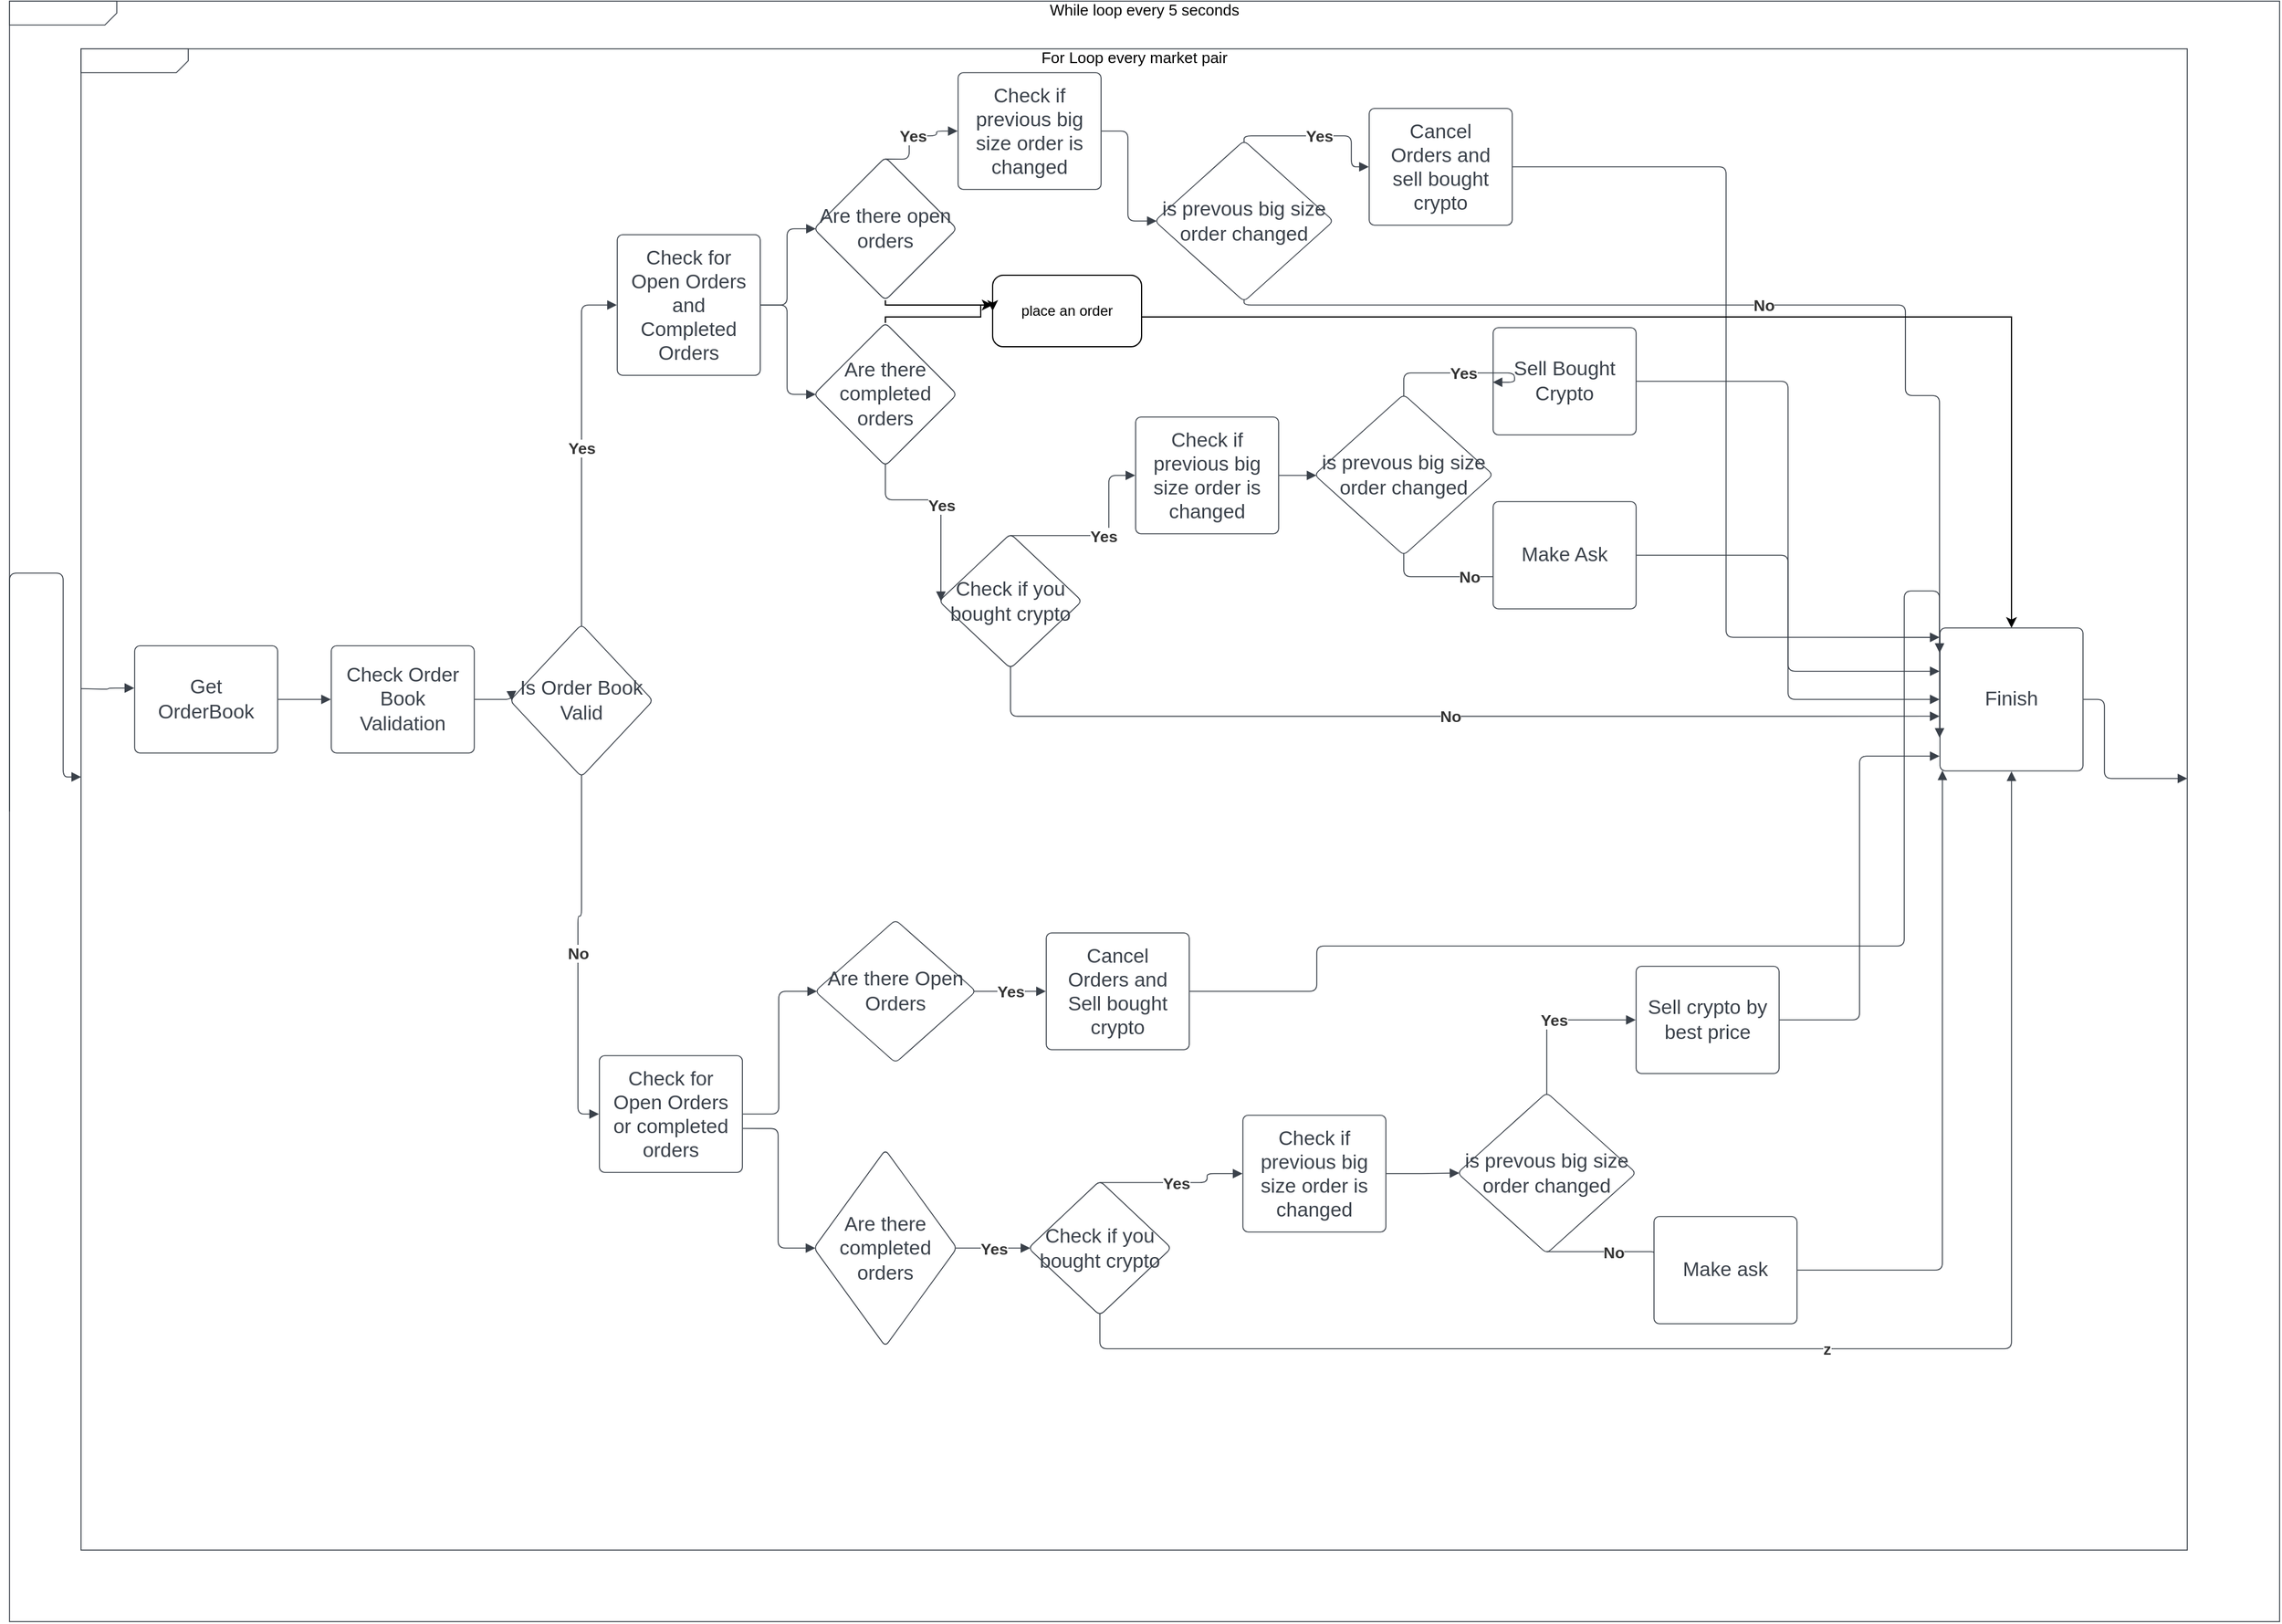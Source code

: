 <mxfile version="17.2.2" type="github"><diagram id="LG4-UD7Ah3d9FT7F0fNC" name="Page-1"><mxGraphModel dx="1625" dy="2035" grid="1" gridSize="10" guides="1" tooltips="1" connect="1" arrows="1" fold="1" page="1" pageScale="1" pageWidth="850" pageHeight="1100" math="0" shadow="0"><root><mxCell id="0"/><mxCell id="1" parent="0"/><UserObject label="While loop every 5 seconds" lucidchartObjectId="epq4xnZJrEvb" id="MT9flp-LSRsr5Rtt4PnA-1"><mxCell style="html=1;blockSpacing=1;whiteSpace=wrap;shape=mxgraph.sysml.package2;xSize=90;overflow=fill;fontSize=13;spacing=0;strokeColor=#3a414a;strokeOpacity=100;rounded=1;absoluteArcSize=1;arcSize=9;strokeWidth=0.8;container=1;pointerEvents=0;collapsible=0;recursiveResize=0;" vertex="1" parent="1"><mxGeometry x="75" y="-525" width="1905" height="1360" as="geometry"/></mxCell></UserObject><UserObject label="" lucidchartObjectId="Psq4nOOIBRkb" id="MT9flp-LSRsr5Rtt4PnA-3"><mxCell style="html=1;jettySize=18;whiteSpace=wrap;fontSize=13;strokeColor=#3a414a;strokeOpacity=100;strokeWidth=0.8;rounded=1;arcSize=12;edgeStyle=orthogonalEdgeStyle;startArrow=none;endArrow=block;endFill=1;exitX=0;exitY=0.5;exitPerimeter=0;entryX=0;entryY=0.485;entryPerimeter=0;" edge="1" parent="MT9flp-LSRsr5Rtt4PnA-1" source="MT9flp-LSRsr5Rtt4PnA-1" target="MT9flp-LSRsr5Rtt4PnA-2"><mxGeometry width="100" height="100" relative="1" as="geometry"><Array as="points"><mxPoint x="45" y="480"/></Array></mxGeometry></mxCell></UserObject><UserObject label="For Loop every market pair" lucidchartObjectId="Grq4Tya0nksU" id="MT9flp-LSRsr5Rtt4PnA-2"><mxCell style="html=1;blockSpacing=1;whiteSpace=wrap;shape=mxgraph.sysml.package2;xSize=90;overflow=fill;fontSize=13;spacing=0;strokeColor=#3a414a;strokeOpacity=100;rounded=1;absoluteArcSize=1;arcSize=9;strokeWidth=0.8;container=1;pointerEvents=0;collapsible=0;recursiveResize=0;" vertex="1" parent="MT9flp-LSRsr5Rtt4PnA-1"><mxGeometry x="60" y="40" width="1767.5" height="1260" as="geometry"/></mxCell></UserObject><mxCell id="MT9flp-LSRsr5Rtt4PnA-82" value="place an order" style="rounded=1;whiteSpace=wrap;html=1;" vertex="1" parent="MT9flp-LSRsr5Rtt4PnA-2"><mxGeometry x="765" y="190" width="125" height="60" as="geometry"/></mxCell><UserObject label="Get OrderBook" lucidchartObjectId="Wtq4y_pJDnSn" id="MT9flp-LSRsr5Rtt4PnA-4"><mxCell style="html=1;overflow=block;blockSpacing=1;whiteSpace=wrap;fontSize=16.7;fontColor=#3a414a;spacing=9;strokeColor=#3a414a;strokeOpacity=100;rounded=1;absoluteArcSize=1;arcSize=9;strokeWidth=0.8;" vertex="1" parent="1"><mxGeometry x="180" y="16" width="120" height="90" as="geometry"/></mxCell></UserObject><UserObject label="" lucidchartObjectId="zuq4M9q~Rdq7" id="MT9flp-LSRsr5Rtt4PnA-5"><mxCell style="html=1;jettySize=18;whiteSpace=wrap;fontSize=13;strokeColor=#3a414a;strokeOpacity=100;strokeWidth=0.8;rounded=1;arcSize=12;edgeStyle=orthogonalEdgeStyle;startArrow=none;endArrow=block;endFill=1;entryX=-0.003;entryY=0.394;entryPerimeter=0;" edge="1" parent="1" target="MT9flp-LSRsr5Rtt4PnA-4"><mxGeometry width="100" height="100" relative="1" as="geometry"><Array as="points"/><mxPoint x="135" y="52" as="sourcePoint"/></mxGeometry></mxCell></UserObject><UserObject label="Check Order Book Validation" lucidchartObjectId="2vq4QoURUJO7" id="MT9flp-LSRsr5Rtt4PnA-6"><mxCell style="html=1;overflow=block;blockSpacing=1;whiteSpace=wrap;fontSize=16.7;fontColor=#3a414a;spacing=9;strokeColor=#3a414a;strokeOpacity=100;rounded=1;absoluteArcSize=1;arcSize=9;strokeWidth=0.8;" vertex="1" parent="1"><mxGeometry x="345" y="16" width="120" height="90" as="geometry"/></mxCell></UserObject><UserObject label="" lucidchartObjectId="kwq4qarheaKl" id="MT9flp-LSRsr5Rtt4PnA-7"><mxCell style="html=1;jettySize=18;whiteSpace=wrap;fontSize=13;strokeColor=#3a414a;strokeOpacity=100;strokeWidth=0.8;rounded=1;arcSize=12;edgeStyle=orthogonalEdgeStyle;startArrow=none;endArrow=block;endFill=1;exitX=1.003;exitY=0.5;exitPerimeter=0;entryX=-0.003;entryY=0.5;entryPerimeter=0;" edge="1" parent="1" source="MT9flp-LSRsr5Rtt4PnA-4" target="MT9flp-LSRsr5Rtt4PnA-6"><mxGeometry width="100" height="100" relative="1" as="geometry"><Array as="points"/></mxGeometry></mxCell></UserObject><UserObject label="Is Order Book Valid" lucidchartObjectId="swq4~~1N9MXA" id="MT9flp-LSRsr5Rtt4PnA-8"><mxCell style="html=1;overflow=block;blockSpacing=1;whiteSpace=wrap;rhombus;fontSize=16.7;fontColor=#3a414a;spacing=3.8;strokeColor=#3a414a;strokeOpacity=100;rounded=1;absoluteArcSize=1;arcSize=9;strokeWidth=0.8;" vertex="1" parent="1"><mxGeometry x="495" y="-2" width="120" height="128" as="geometry"/></mxCell></UserObject><UserObject label="" lucidchartObjectId="0wq419MQ-FPe" id="MT9flp-LSRsr5Rtt4PnA-9"><mxCell style="html=1;jettySize=18;whiteSpace=wrap;fontSize=13;strokeColor=#3a414a;strokeOpacity=100;strokeWidth=0.8;rounded=1;arcSize=12;edgeStyle=orthogonalEdgeStyle;startArrow=none;endArrow=block;endFill=1;exitX=1.003;exitY=0.5;exitPerimeter=0;entryX=0.012;entryY=0.5;entryPerimeter=0;" edge="1" parent="1" source="MT9flp-LSRsr5Rtt4PnA-6" target="MT9flp-LSRsr5Rtt4PnA-8"><mxGeometry width="100" height="100" relative="1" as="geometry"><Array as="points"/></mxGeometry></mxCell></UserObject><UserObject label="Check for Open Orders or completed orders" lucidchartObjectId="exq491U2DZOy" id="MT9flp-LSRsr5Rtt4PnA-10"><mxCell style="html=1;overflow=block;blockSpacing=1;whiteSpace=wrap;fontSize=16.7;fontColor=#3a414a;spacing=9;strokeColor=#3a414a;strokeOpacity=100;rounded=1;absoluteArcSize=1;arcSize=9;strokeWidth=0.8;" vertex="1" parent="1"><mxGeometry x="570" y="360" width="120" height="98" as="geometry"/></mxCell></UserObject><UserObject label="" lucidchartObjectId="Mxq47qsQZCgP" id="MT9flp-LSRsr5Rtt4PnA-11"><mxCell style="html=1;jettySize=18;whiteSpace=wrap;fontSize=13.3;fontColor=#333333;fontStyle=1;strokeColor=#3a414a;strokeOpacity=100;strokeWidth=0.8;rounded=1;arcSize=12;edgeStyle=orthogonalEdgeStyle;startArrow=none;endArrow=block;endFill=1;exitX=0.5;exitY=0.988;exitPerimeter=0;entryX=-0.003;entryY=0.5;entryPerimeter=0;" edge="1" parent="1" source="MT9flp-LSRsr5Rtt4PnA-8" target="MT9flp-LSRsr5Rtt4PnA-10"><mxGeometry width="100" height="100" relative="1" as="geometry"><Array as="points"/></mxGeometry></mxCell></UserObject><mxCell id="MT9flp-LSRsr5Rtt4PnA-12" value="No" style="text;html=1;resizable=0;labelBackgroundColor=default;align=center;verticalAlign=middle;fontStyle=1;fontColor=#333333;fontSize=13.3;" vertex="1" parent="MT9flp-LSRsr5Rtt4PnA-11"><mxGeometry relative="1" as="geometry"/></mxCell><UserObject label="Are there Open Orders" lucidchartObjectId="5xq4ewmtzorw" id="MT9flp-LSRsr5Rtt4PnA-13"><mxCell style="html=1;overflow=block;blockSpacing=1;whiteSpace=wrap;rhombus;fontSize=16.7;fontColor=#3a414a;spacing=3.8;strokeColor=#3a414a;strokeOpacity=100;rounded=1;absoluteArcSize=1;arcSize=9;strokeWidth=0.8;" vertex="1" parent="1"><mxGeometry x="751" y="246" width="135" height="120" as="geometry"/></mxCell></UserObject><UserObject label="" lucidchartObjectId="6yq4aMO~Nbg3" id="MT9flp-LSRsr5Rtt4PnA-14"><mxCell style="html=1;jettySize=18;whiteSpace=wrap;fontSize=13;strokeColor=#3a414a;strokeOpacity=100;strokeWidth=0.8;rounded=1;arcSize=12;edgeStyle=orthogonalEdgeStyle;startArrow=none;endArrow=block;endFill=1;exitX=1.003;exitY=0.5;exitPerimeter=0;entryX=0.012;entryY=0.5;entryPerimeter=0;" edge="1" parent="1" source="MT9flp-LSRsr5Rtt4PnA-10" target="MT9flp-LSRsr5Rtt4PnA-13"><mxGeometry width="100" height="100" relative="1" as="geometry"><Array as="points"/></mxGeometry></mxCell></UserObject><UserObject label="" lucidchartObjectId="mzq4Kz8ZlANt" id="MT9flp-LSRsr5Rtt4PnA-15"><mxCell style="html=1;jettySize=18;whiteSpace=wrap;fontSize=13.3;fontColor=#333333;fontStyle=1;strokeColor=#3a414a;strokeOpacity=100;strokeWidth=0.8;rounded=1;arcSize=12;edgeStyle=orthogonalEdgeStyle;startArrow=none;endArrow=block;endFill=1;exitX=0.988;exitY=0.5;exitPerimeter=0;entryX=-0.003;entryY=0.5;entryPerimeter=0;" edge="1" parent="1" source="MT9flp-LSRsr5Rtt4PnA-13" target="MT9flp-LSRsr5Rtt4PnA-17"><mxGeometry width="100" height="100" relative="1" as="geometry"><Array as="points"/></mxGeometry></mxCell></UserObject><mxCell id="MT9flp-LSRsr5Rtt4PnA-16" value="Yes" style="text;html=1;resizable=0;labelBackgroundColor=default;align=center;verticalAlign=middle;fontStyle=1;fontColor=#333333;fontSize=13.3;" vertex="1" parent="MT9flp-LSRsr5Rtt4PnA-15"><mxGeometry relative="1" as="geometry"/></mxCell><UserObject label="Cancel Orders and Sell bought crypto" lucidchartObjectId="szq4au41XrPX" id="MT9flp-LSRsr5Rtt4PnA-17"><mxCell style="html=1;overflow=block;blockSpacing=1;whiteSpace=wrap;fontSize=16.7;fontColor=#3a414a;spacing=9;strokeColor=#3a414a;strokeOpacity=100;rounded=1;absoluteArcSize=1;arcSize=9;strokeWidth=0.8;" vertex="1" parent="1"><mxGeometry x="945" y="257" width="120" height="98" as="geometry"/></mxCell></UserObject><UserObject label="" lucidchartObjectId="bDq43p4GHWjk" id="MT9flp-LSRsr5Rtt4PnA-18"><mxCell style="html=1;jettySize=18;whiteSpace=wrap;fontSize=13.3;fontColor=#333333;fontStyle=1;strokeColor=#3a414a;strokeOpacity=100;strokeWidth=0.8;rounded=1;arcSize=12;edgeStyle=orthogonalEdgeStyle;startArrow=none;endArrow=block;endFill=1;exitX=0.5;exitY=0.012;exitPerimeter=0;entryX=-0.003;entryY=0.5;entryPerimeter=0;" edge="1" parent="1" source="MT9flp-LSRsr5Rtt4PnA-8" target="MT9flp-LSRsr5Rtt4PnA-20"><mxGeometry width="100" height="100" relative="1" as="geometry"><Array as="points"/></mxGeometry></mxCell></UserObject><mxCell id="MT9flp-LSRsr5Rtt4PnA-19" value="Yes" style="text;html=1;resizable=0;labelBackgroundColor=default;align=center;verticalAlign=middle;fontStyle=1;fontColor=#333333;fontSize=13.3;" vertex="1" parent="MT9flp-LSRsr5Rtt4PnA-18"><mxGeometry relative="1" as="geometry"/></mxCell><UserObject label="Check for Open Orders and Completed Orders" lucidchartObjectId="fDq4DmnHuw4T" id="MT9flp-LSRsr5Rtt4PnA-20"><mxCell style="html=1;overflow=block;blockSpacing=1;whiteSpace=wrap;fontSize=16.7;fontColor=#3a414a;spacing=9;strokeColor=#3a414a;strokeOpacity=100;rounded=1;absoluteArcSize=1;arcSize=9;strokeWidth=0.8;" vertex="1" parent="1"><mxGeometry x="585" y="-329" width="120" height="118" as="geometry"/></mxCell></UserObject><UserObject label="" lucidchartObjectId="zFq4n8JFe.WT" id="MT9flp-LSRsr5Rtt4PnA-21"><mxCell style="html=1;jettySize=18;whiteSpace=wrap;fontSize=13;strokeColor=#3a414a;strokeOpacity=100;strokeWidth=0.8;rounded=1;arcSize=12;edgeStyle=orthogonalEdgeStyle;startArrow=none;endArrow=block;endFill=1;exitX=1.003;exitY=0.5;exitPerimeter=0;entryX=0.013;entryY=0.5;entryPerimeter=0;" edge="1" parent="1" source="MT9flp-LSRsr5Rtt4PnA-20" target="MT9flp-LSRsr5Rtt4PnA-22"><mxGeometry width="100" height="100" relative="1" as="geometry"><Array as="points"/></mxGeometry></mxCell></UserObject><mxCell id="MT9flp-LSRsr5Rtt4PnA-83" style="edgeStyle=orthogonalEdgeStyle;rounded=0;orthogonalLoop=1;jettySize=auto;html=1;exitX=0.5;exitY=1;exitDx=0;exitDy=0;" edge="1" parent="1" source="MT9flp-LSRsr5Rtt4PnA-22" target="MT9flp-LSRsr5Rtt4PnA-82"><mxGeometry relative="1" as="geometry"><Array as="points"><mxPoint x="810" y="-270"/></Array></mxGeometry></mxCell><UserObject label="Are there open orders" lucidchartObjectId="AFq4e~J_ypwZ" id="MT9flp-LSRsr5Rtt4PnA-22"><mxCell style="html=1;overflow=block;blockSpacing=1;whiteSpace=wrap;rhombus;fontSize=16.7;fontColor=#3a414a;spacing=3.8;strokeColor=#3a414a;strokeOpacity=100;rounded=1;absoluteArcSize=1;arcSize=9;strokeWidth=0.8;" vertex="1" parent="1"><mxGeometry x="750" y="-394" width="120" height="120" as="geometry"/></mxCell></UserObject><UserObject label="" lucidchartObjectId="KIq4RItHErHM" id="MT9flp-LSRsr5Rtt4PnA-23"><mxCell style="html=1;jettySize=18;whiteSpace=wrap;fontSize=13.3;fontColor=#333333;fontStyle=1;strokeColor=#3a414a;strokeOpacity=100;strokeWidth=0.8;rounded=1;arcSize=12;edgeStyle=orthogonalEdgeStyle;startArrow=none;endArrow=block;endFill=1;exitX=0.5;exitY=0.013;exitPerimeter=0;entryX=-0.003;entryY=0.5;entryPerimeter=0;" edge="1" parent="1" source="MT9flp-LSRsr5Rtt4PnA-22" target="MT9flp-LSRsr5Rtt4PnA-25"><mxGeometry width="100" height="100" relative="1" as="geometry"><Array as="points"><mxPoint x="830" y="-392"/><mxPoint x="830" y="-412"/><mxPoint x="853" y="-412"/><mxPoint x="853" y="-416"/></Array></mxGeometry></mxCell></UserObject><mxCell id="MT9flp-LSRsr5Rtt4PnA-24" value="Yes" style="text;html=1;resizable=0;labelBackgroundColor=default;align=center;verticalAlign=middle;fontStyle=1;fontColor=#333333;fontSize=13.3;" vertex="1" parent="MT9flp-LSRsr5Rtt4PnA-23"><mxGeometry relative="1" as="geometry"/></mxCell><UserObject label="Check if previous big size order is changed" lucidchartObjectId="NIq4_fLgPhtL" id="MT9flp-LSRsr5Rtt4PnA-25"><mxCell style="html=1;overflow=block;blockSpacing=1;whiteSpace=wrap;fontSize=16.7;fontColor=#3a414a;spacing=9;strokeColor=#3a414a;strokeOpacity=100;rounded=1;absoluteArcSize=1;arcSize=9;strokeWidth=0.8;" vertex="1" parent="1"><mxGeometry x="871" y="-465" width="120" height="98" as="geometry"/></mxCell></UserObject><UserObject label="" lucidchartObjectId="RLq4uLzL8A7F" id="MT9flp-LSRsr5Rtt4PnA-26"><mxCell style="html=1;jettySize=18;whiteSpace=wrap;fontSize=13;strokeColor=#3a414a;strokeOpacity=100;strokeWidth=0.8;rounded=1;arcSize=12;edgeStyle=orthogonalEdgeStyle;startArrow=none;endArrow=block;endFill=1;exitX=1.003;exitY=0.5;exitPerimeter=0;entryX=0.011;entryY=0.5;entryPerimeter=0;" edge="1" parent="1" source="MT9flp-LSRsr5Rtt4PnA-25" target="MT9flp-LSRsr5Rtt4PnA-27"><mxGeometry width="100" height="100" relative="1" as="geometry"><Array as="points"/></mxGeometry></mxCell></UserObject><UserObject label="is prevous big size order changed" lucidchartObjectId="SLq44N_voFm1" id="MT9flp-LSRsr5Rtt4PnA-27"><mxCell style="html=1;overflow=block;blockSpacing=1;whiteSpace=wrap;rhombus;fontSize=16.7;fontColor=#3a414a;spacing=3.8;strokeColor=#3a414a;strokeOpacity=100;rounded=1;absoluteArcSize=1;arcSize=9;strokeWidth=0.8;" vertex="1" parent="1"><mxGeometry x="1036" y="-408" width="150" height="135" as="geometry"/></mxCell></UserObject><UserObject label="Sell crypto by best price" lucidchartObjectId="YTq4G5aPiP9o" id="MT9flp-LSRsr5Rtt4PnA-28"><mxCell style="html=1;overflow=block;blockSpacing=1;whiteSpace=wrap;fontSize=16.7;fontColor=#3a414a;spacing=9;strokeColor=#3a414a;strokeOpacity=100;rounded=1;absoluteArcSize=1;arcSize=9;strokeWidth=0.8;" vertex="1" parent="1"><mxGeometry x="1440" y="285" width="120" height="90" as="geometry"/></mxCell></UserObject><UserObject label="" lucidchartObjectId="JUq4H.IQTdZk" id="MT9flp-LSRsr5Rtt4PnA-29"><mxCell style="html=1;jettySize=18;whiteSpace=wrap;fontSize=13;strokeColor=#3a414a;strokeOpacity=100;strokeWidth=0.8;rounded=1;arcSize=12;edgeStyle=orthogonalEdgeStyle;startArrow=none;endArrow=block;endFill=1;exitX=1.003;exitY=0.5;exitPerimeter=0;entryX=-0.003;entryY=0.897;entryPerimeter=0;" edge="1" parent="1" source="MT9flp-LSRsr5Rtt4PnA-28" target="MT9flp-LSRsr5Rtt4PnA-34"><mxGeometry width="100" height="100" relative="1" as="geometry"><Array as="points"/></mxGeometry></mxCell></UserObject><UserObject label="" lucidchartObjectId="5Yq4g3dIjOQ-" id="MT9flp-LSRsr5Rtt4PnA-30"><mxCell style="html=1;jettySize=18;whiteSpace=wrap;fontSize=13.3;fontColor=#333333;fontStyle=1;strokeColor=#3a414a;strokeOpacity=100;strokeWidth=0.8;rounded=1;arcSize=12;edgeStyle=orthogonalEdgeStyle;startArrow=none;endArrow=block;endFill=1;exitX=0.5;exitY=0.011;exitPerimeter=0;entryX=-0.003;entryY=0.5;entryPerimeter=0;" edge="1" parent="1" source="MT9flp-LSRsr5Rtt4PnA-27" target="MT9flp-LSRsr5Rtt4PnA-32"><mxGeometry width="100" height="100" relative="1" as="geometry"><Array as="points"><mxPoint x="1111" y="-412"/><mxPoint x="1201" y="-412"/><mxPoint x="1201" y="-386"/></Array></mxGeometry></mxCell></UserObject><mxCell id="MT9flp-LSRsr5Rtt4PnA-31" value="Yes" style="text;html=1;resizable=0;labelBackgroundColor=default;align=center;verticalAlign=middle;fontStyle=1;fontColor=#333333;fontSize=13.3;" vertex="1" parent="MT9flp-LSRsr5Rtt4PnA-30"><mxGeometry relative="1" as="geometry"/></mxCell><UserObject label="Cancel Orders and sell bought crypto" lucidchartObjectId="7Yq4gRDt~Px." id="MT9flp-LSRsr5Rtt4PnA-32"><mxCell style="html=1;overflow=block;blockSpacing=1;whiteSpace=wrap;fontSize=16.7;fontColor=#3a414a;spacing=9;strokeColor=#3a414a;strokeOpacity=100;rounded=1;absoluteArcSize=1;arcSize=9;strokeWidth=0.8;" vertex="1" parent="1"><mxGeometry x="1216" y="-435" width="120" height="98" as="geometry"/></mxCell></UserObject><UserObject label="" lucidchartObjectId="2Zq4QCOwizL9" id="MT9flp-LSRsr5Rtt4PnA-33"><mxCell style="html=1;jettySize=18;whiteSpace=wrap;fontSize=13;strokeColor=#3a414a;strokeOpacity=100;strokeWidth=0.8;rounded=1;arcSize=12;edgeStyle=orthogonalEdgeStyle;startArrow=none;endArrow=block;endFill=1;exitX=1.003;exitY=0.5;exitPerimeter=0;entryX=-0.003;entryY=0.066;entryPerimeter=0;" edge="1" parent="1" source="MT9flp-LSRsr5Rtt4PnA-32" target="MT9flp-LSRsr5Rtt4PnA-34"><mxGeometry width="100" height="100" relative="1" as="geometry"><Array as="points"/></mxGeometry></mxCell></UserObject><UserObject label="Finish" lucidchartObjectId="20q4Oe6I4jow" id="MT9flp-LSRsr5Rtt4PnA-34"><mxCell style="html=1;overflow=block;blockSpacing=1;whiteSpace=wrap;fontSize=16.7;fontColor=#3a414a;spacing=9;strokeColor=#3a414a;strokeOpacity=100;rounded=1;absoluteArcSize=1;arcSize=9;strokeWidth=0.8;" vertex="1" parent="1"><mxGeometry x="1695" y="1" width="120" height="120" as="geometry"/></mxCell></UserObject><UserObject label="" lucidchartObjectId="71q4cMad~~AW" id="MT9flp-LSRsr5Rtt4PnA-35"><mxCell style="html=1;jettySize=18;whiteSpace=wrap;fontSize=13;strokeColor=#3a414a;strokeOpacity=100;strokeWidth=0.8;rounded=1;arcSize=12;edgeStyle=orthogonalEdgeStyle;startArrow=none;endArrow=block;endFill=1;exitX=1.003;exitY=0.5;exitPerimeter=0;entryX=1;entryY=0.486;entryPerimeter=0;" edge="1" parent="1" source="MT9flp-LSRsr5Rtt4PnA-34" target="MT9flp-LSRsr5Rtt4PnA-2"><mxGeometry width="100" height="100" relative="1" as="geometry"><Array as="points"><mxPoint x="1833" y="61"/><mxPoint x="1833" y="127"/></Array></mxGeometry></mxCell></UserObject><UserObject label="" lucidchartObjectId="q2q4ElJdk2nz" id="MT9flp-LSRsr5Rtt4PnA-36"><mxCell style="html=1;jettySize=18;whiteSpace=wrap;fontSize=13.3;fontColor=#333333;fontStyle=1;strokeColor=#3a414a;strokeOpacity=100;strokeWidth=0.8;rounded=1;arcSize=12;edgeStyle=orthogonalEdgeStyle;startArrow=none;endArrow=block;endFill=1;exitX=0.5;exitY=0.989;exitPerimeter=0;entryX=-0.003;entryY=0.175;entryPerimeter=0;" edge="1" parent="1" source="MT9flp-LSRsr5Rtt4PnA-27" target="MT9flp-LSRsr5Rtt4PnA-34"><mxGeometry width="100" height="100" relative="1" as="geometry"><Array as="points"><mxPoint x="1111" y="-270"/><mxPoint x="1666" y="-270"/><mxPoint x="1666" y="-194"/></Array></mxGeometry></mxCell></UserObject><mxCell id="MT9flp-LSRsr5Rtt4PnA-37" value="No" style="text;html=1;resizable=0;labelBackgroundColor=default;align=center;verticalAlign=middle;fontStyle=1;fontColor=#333333;fontSize=13.3;" vertex="1" parent="MT9flp-LSRsr5Rtt4PnA-36"><mxGeometry relative="1" as="geometry"/></mxCell><UserObject label="Check if previous big size order is changed" lucidchartObjectId="A5q41sWWlJ~o" id="MT9flp-LSRsr5Rtt4PnA-38"><mxCell style="html=1;overflow=block;blockSpacing=1;whiteSpace=wrap;fontSize=16.7;fontColor=#3a414a;spacing=9;strokeColor=#3a414a;strokeOpacity=100;rounded=1;absoluteArcSize=1;arcSize=9;strokeWidth=0.8;" vertex="1" parent="1"><mxGeometry x="1020" y="-176" width="120" height="98" as="geometry"/></mxCell></UserObject><UserObject label="is prevous big size order changed" lucidchartObjectId="a9q4WbbzisTM" id="MT9flp-LSRsr5Rtt4PnA-39"><mxCell style="html=1;overflow=block;blockSpacing=1;whiteSpace=wrap;rhombus;fontSize=16.7;fontColor=#3a414a;spacing=3.8;strokeColor=#3a414a;strokeOpacity=100;rounded=1;absoluteArcSize=1;arcSize=9;strokeWidth=0.8;" vertex="1" parent="1"><mxGeometry x="1170" y="-195" width="150" height="135" as="geometry"/></mxCell></UserObject><UserObject label="" lucidchartObjectId="c9q4Wcf.5mh0" id="MT9flp-LSRsr5Rtt4PnA-40"><mxCell style="html=1;jettySize=18;whiteSpace=wrap;fontSize=13;strokeColor=#3a414a;strokeOpacity=100;strokeWidth=0.8;rounded=1;arcSize=12;edgeStyle=orthogonalEdgeStyle;startArrow=none;endArrow=block;endFill=1;exitX=1.003;exitY=0.5;exitPerimeter=0;entryX=0.011;entryY=0.5;entryPerimeter=0;" edge="1" parent="1" source="MT9flp-LSRsr5Rtt4PnA-38" target="MT9flp-LSRsr5Rtt4PnA-39"><mxGeometry width="100" height="100" relative="1" as="geometry"><Array as="points"/></mxGeometry></mxCell></UserObject><UserObject label="Check if you bought crypto" lucidchartObjectId="1-q4zC6BTl~d" id="MT9flp-LSRsr5Rtt4PnA-41"><mxCell style="html=1;overflow=block;blockSpacing=1;whiteSpace=wrap;rhombus;fontSize=16.7;fontColor=#3a414a;spacing=3.8;strokeColor=#3a414a;strokeOpacity=100;rounded=1;absoluteArcSize=1;arcSize=9;strokeWidth=0.8;" vertex="1" parent="1"><mxGeometry x="855" y="-78" width="120" height="113" as="geometry"/></mxCell></UserObject><UserObject label="" lucidchartObjectId="A~q4jAZu0ld2" id="MT9flp-LSRsr5Rtt4PnA-42"><mxCell style="html=1;jettySize=18;whiteSpace=wrap;fontSize=13.3;fontColor=#333333;fontStyle=1;strokeColor=#3a414a;strokeOpacity=100;strokeWidth=0.8;rounded=1;arcSize=12;edgeStyle=orthogonalEdgeStyle;startArrow=none;endArrow=block;endFill=1;exitX=0.5;exitY=0.013;exitPerimeter=0;entryX=-0.003;entryY=0.5;entryPerimeter=0;" edge="1" parent="1" source="MT9flp-LSRsr5Rtt4PnA-41" target="MT9flp-LSRsr5Rtt4PnA-38"><mxGeometry width="100" height="100" relative="1" as="geometry"><Array as="points"/></mxGeometry></mxCell></UserObject><mxCell id="MT9flp-LSRsr5Rtt4PnA-43" value="Yes" style="text;html=1;resizable=0;labelBackgroundColor=default;align=center;verticalAlign=middle;fontStyle=1;fontColor=#333333;fontSize=13.3;" vertex="1" parent="MT9flp-LSRsr5Rtt4PnA-42"><mxGeometry relative="1" as="geometry"/></mxCell><UserObject label="Sell Bought Crypto" lucidchartObjectId="Sar4DoR6j1w~" id="MT9flp-LSRsr5Rtt4PnA-44"><mxCell style="html=1;overflow=block;blockSpacing=1;whiteSpace=wrap;fontSize=16.7;fontColor=#3a414a;spacing=9;strokeColor=#3a414a;strokeOpacity=100;rounded=1;absoluteArcSize=1;arcSize=9;strokeWidth=0.8;" vertex="1" parent="1"><mxGeometry x="1320" y="-251" width="120" height="90" as="geometry"/></mxCell></UserObject><UserObject label="" lucidchartObjectId="Uar4FEiawpOj" id="MT9flp-LSRsr5Rtt4PnA-45"><mxCell style="html=1;jettySize=18;whiteSpace=wrap;fontSize=13.3;fontColor=#333333;fontStyle=1;strokeColor=#3a414a;strokeOpacity=100;strokeWidth=0.8;rounded=1;arcSize=12;edgeStyle=orthogonalEdgeStyle;startArrow=none;endArrow=block;endFill=1;exitX=0.5;exitY=0.011;exitPerimeter=0;entryX=-0.003;entryY=0.509;entryPerimeter=0;" edge="1" parent="1" source="MT9flp-LSRsr5Rtt4PnA-39" target="MT9flp-LSRsr5Rtt4PnA-44"><mxGeometry width="100" height="100" relative="1" as="geometry"><Array as="points"/></mxGeometry></mxCell></UserObject><mxCell id="MT9flp-LSRsr5Rtt4PnA-46" value="Yes" style="text;html=1;resizable=0;labelBackgroundColor=default;align=center;verticalAlign=middle;fontStyle=1;fontColor=#333333;fontSize=13.3;" vertex="1" parent="MT9flp-LSRsr5Rtt4PnA-45"><mxGeometry relative="1" as="geometry"/></mxCell><UserObject label="" lucidchartObjectId="5ar49bLizeBA" id="MT9flp-LSRsr5Rtt4PnA-47"><mxCell style="html=1;jettySize=18;whiteSpace=wrap;fontSize=13;strokeColor=#3a414a;strokeOpacity=100;strokeWidth=0.8;rounded=1;arcSize=12;edgeStyle=orthogonalEdgeStyle;startArrow=none;endArrow=block;endFill=1;exitX=1.003;exitY=0.5;exitPerimeter=0;entryX=-0.003;entryY=0.303;entryPerimeter=0;" edge="1" parent="1" source="MT9flp-LSRsr5Rtt4PnA-44" target="MT9flp-LSRsr5Rtt4PnA-34"><mxGeometry width="100" height="100" relative="1" as="geometry"><Array as="points"/></mxGeometry></mxCell></UserObject><UserObject label="Check if previous big size order is changed" lucidchartObjectId="3dr4Gqk8KJVP" id="MT9flp-LSRsr5Rtt4PnA-48"><mxCell style="html=1;overflow=block;blockSpacing=1;whiteSpace=wrap;fontSize=16.7;fontColor=#3a414a;spacing=9;strokeColor=#3a414a;strokeOpacity=100;rounded=1;absoluteArcSize=1;arcSize=9;strokeWidth=0.8;" vertex="1" parent="1"><mxGeometry x="1110" y="410" width="120" height="98" as="geometry"/></mxCell></UserObject><UserObject label="is prevous big size order changed" lucidchartObjectId="uer4P6C_-RWF" id="MT9flp-LSRsr5Rtt4PnA-49"><mxCell style="html=1;overflow=block;blockSpacing=1;whiteSpace=wrap;rhombus;fontSize=16.7;fontColor=#3a414a;spacing=3.8;strokeColor=#3a414a;strokeOpacity=100;rounded=1;absoluteArcSize=1;arcSize=9;strokeWidth=0.8;" vertex="1" parent="1"><mxGeometry x="1290" y="391" width="150" height="135" as="geometry"/></mxCell></UserObject><UserObject label="" lucidchartObjectId="yer4xlSRbmt4" id="MT9flp-LSRsr5Rtt4PnA-50"><mxCell style="html=1;jettySize=18;whiteSpace=wrap;fontSize=13;strokeColor=#3a414a;strokeOpacity=100;strokeWidth=0.8;rounded=1;arcSize=12;edgeStyle=orthogonalEdgeStyle;startArrow=none;endArrow=block;endFill=1;exitX=1.003;exitY=0.5;exitPerimeter=0;entryX=0.011;entryY=0.5;entryPerimeter=0;" edge="1" parent="1" source="MT9flp-LSRsr5Rtt4PnA-48" target="MT9flp-LSRsr5Rtt4PnA-49"><mxGeometry width="100" height="100" relative="1" as="geometry"><Array as="points"/></mxGeometry></mxCell></UserObject><UserObject label="" lucidchartObjectId="Eer47PSxWZUQ" id="MT9flp-LSRsr5Rtt4PnA-51"><mxCell style="html=1;jettySize=18;whiteSpace=wrap;fontSize=13.3;fontColor=#333333;fontStyle=1;strokeColor=#3a414a;strokeOpacity=100;strokeWidth=0.8;rounded=1;arcSize=12;edgeStyle=orthogonalEdgeStyle;startArrow=none;endArrow=block;endFill=1;exitX=0.5;exitY=0.011;exitPerimeter=0;entryX=-0.003;entryY=0.5;entryPerimeter=0;" edge="1" parent="1" source="MT9flp-LSRsr5Rtt4PnA-49" target="MT9flp-LSRsr5Rtt4PnA-28"><mxGeometry width="100" height="100" relative="1" as="geometry"><Array as="points"/></mxGeometry></mxCell></UserObject><mxCell id="MT9flp-LSRsr5Rtt4PnA-52" value="Yes" style="text;html=1;resizable=0;labelBackgroundColor=default;align=center;verticalAlign=middle;fontStyle=1;fontColor=#333333;fontSize=13.3;" vertex="1" parent="MT9flp-LSRsr5Rtt4PnA-51"><mxGeometry relative="1" as="geometry"/></mxCell><UserObject label="Check if you bought crypto" lucidchartObjectId="Tfr4_FJGc5~y" id="MT9flp-LSRsr5Rtt4PnA-53"><mxCell style="html=1;overflow=block;blockSpacing=1;whiteSpace=wrap;rhombus;fontSize=16.7;fontColor=#3a414a;spacing=3.8;strokeColor=#3a414a;strokeOpacity=100;rounded=1;absoluteArcSize=1;arcSize=9;strokeWidth=0.8;" vertex="1" parent="1"><mxGeometry x="930" y="465" width="120" height="113" as="geometry"/></mxCell></UserObject><UserObject label="" lucidchartObjectId="igr4BMlLdpeT" id="MT9flp-LSRsr5Rtt4PnA-54"><mxCell style="html=1;jettySize=18;whiteSpace=wrap;fontSize=13.3;fontColor=#333333;fontStyle=1;strokeColor=#3a414a;strokeOpacity=100;strokeWidth=0.8;rounded=1;arcSize=12;edgeStyle=orthogonalEdgeStyle;startArrow=none;endArrow=block;endFill=1;exitX=0.5;exitY=0.013;exitPerimeter=0;entryX=-0.003;entryY=0.5;entryPerimeter=0;" edge="1" parent="1" source="MT9flp-LSRsr5Rtt4PnA-53" target="MT9flp-LSRsr5Rtt4PnA-48"><mxGeometry width="100" height="100" relative="1" as="geometry"><Array as="points"/></mxGeometry></mxCell></UserObject><mxCell id="MT9flp-LSRsr5Rtt4PnA-55" value="Yes" style="text;html=1;resizable=0;labelBackgroundColor=default;align=center;verticalAlign=middle;fontStyle=1;fontColor=#333333;fontSize=13.3;" vertex="1" parent="MT9flp-LSRsr5Rtt4PnA-54"><mxGeometry relative="1" as="geometry"/></mxCell><UserObject label="" lucidchartObjectId="8gr4~.ngmq_n" id="MT9flp-LSRsr5Rtt4PnA-56"><mxCell style="html=1;jettySize=18;whiteSpace=wrap;fontSize=13.3;fontColor=#333333;fontStyle=1;strokeColor=#3a414a;strokeOpacity=100;strokeWidth=0.8;rounded=1;arcSize=12;edgeStyle=orthogonalEdgeStyle;startArrow=none;endArrow=block;endFill=1;exitX=0.5;exitY=0.989;exitPerimeter=0;entryX=-0.003;entryY=0.5;entryPerimeter=0;" edge="1" parent="1" source="MT9flp-LSRsr5Rtt4PnA-49" target="MT9flp-LSRsr5Rtt4PnA-58"><mxGeometry width="100" height="100" relative="1" as="geometry"><Array as="points"/></mxGeometry></mxCell></UserObject><mxCell id="MT9flp-LSRsr5Rtt4PnA-57" value="No" style="text;html=1;resizable=0;labelBackgroundColor=default;align=center;verticalAlign=middle;fontStyle=1;fontColor=#333333;fontSize=13.3;" vertex="1" parent="MT9flp-LSRsr5Rtt4PnA-56"><mxGeometry relative="1" as="geometry"/></mxCell><UserObject label="Make ask " lucidchartObjectId="-gr4Gx1R2b45" id="MT9flp-LSRsr5Rtt4PnA-58"><mxCell style="html=1;overflow=block;blockSpacing=1;whiteSpace=wrap;fontSize=16.7;fontColor=#3a414a;spacing=9;strokeColor=#3a414a;strokeOpacity=100;rounded=1;absoluteArcSize=1;arcSize=9;strokeWidth=0.8;" vertex="1" parent="1"><mxGeometry x="1455" y="495" width="120" height="90" as="geometry"/></mxCell></UserObject><UserObject label="" lucidchartObjectId="5or4k20zoXJ7" id="MT9flp-LSRsr5Rtt4PnA-59"><mxCell style="html=1;jettySize=18;whiteSpace=wrap;fontSize=13;strokeColor=#3a414a;strokeOpacity=100;strokeWidth=0.8;rounded=1;arcSize=12;edgeStyle=orthogonalEdgeStyle;startArrow=none;endArrow=block;endFill=1;exitX=1.003;exitY=0.5;exitPerimeter=0;entryX=0.017;entryY=0.997;entryPerimeter=0;" edge="1" parent="1" source="MT9flp-LSRsr5Rtt4PnA-58" target="MT9flp-LSRsr5Rtt4PnA-34"><mxGeometry width="100" height="100" relative="1" as="geometry"><Array as="points"/></mxGeometry></mxCell></UserObject><UserObject label="" lucidchartObjectId="mpr4if6_fX7o" id="MT9flp-LSRsr5Rtt4PnA-60"><mxCell style="html=1;jettySize=18;whiteSpace=wrap;fontSize=13.3;fontColor=#333333;fontStyle=1;strokeColor=#3a414a;strokeOpacity=100;strokeWidth=0.8;rounded=1;arcSize=12;edgeStyle=orthogonalEdgeStyle;startArrow=none;endArrow=block;endFill=1;exitX=0.5;exitY=0.987;exitPerimeter=0;entryX=0.5;entryY=1.003;entryPerimeter=0;" edge="1" parent="1" source="MT9flp-LSRsr5Rtt4PnA-53" target="MT9flp-LSRsr5Rtt4PnA-34"><mxGeometry width="100" height="100" relative="1" as="geometry"><Array as="points"><mxPoint x="990" y="606"/><mxPoint x="1755" y="606"/></Array></mxGeometry></mxCell></UserObject><mxCell id="MT9flp-LSRsr5Rtt4PnA-61" value="z" style="text;html=1;resizable=0;labelBackgroundColor=default;align=center;verticalAlign=middle;fontStyle=1;fontColor=#333333;fontSize=13.3;" vertex="1" parent="MT9flp-LSRsr5Rtt4PnA-60"><mxGeometry relative="1" as="geometry"/></mxCell><UserObject label="" lucidchartObjectId="cyr4k0IDCC-8" id="MT9flp-LSRsr5Rtt4PnA-62"><mxCell style="html=1;jettySize=18;whiteSpace=wrap;fontSize=13;strokeColor=#3a414a;strokeOpacity=100;strokeWidth=0.8;rounded=1;arcSize=12;edgeStyle=orthogonalEdgeStyle;startArrow=none;endArrow=block;endFill=1;exitX=1.003;exitY=0.624;exitPerimeter=0;entryX=0.01;entryY=0.5;entryPerimeter=0;" edge="1" parent="1" source="MT9flp-LSRsr5Rtt4PnA-10" target="MT9flp-LSRsr5Rtt4PnA-63"><mxGeometry width="100" height="100" relative="1" as="geometry"><Array as="points"/></mxGeometry></mxCell></UserObject><UserObject label="Are there completed orders" lucidchartObjectId="dyr4cEqGIFx." id="MT9flp-LSRsr5Rtt4PnA-63"><mxCell style="html=1;overflow=block;blockSpacing=1;whiteSpace=wrap;rhombus;fontSize=16.7;fontColor=#3a414a;spacing=3.8;strokeColor=#3a414a;strokeOpacity=100;rounded=1;absoluteArcSize=1;arcSize=9;strokeWidth=0.8;" vertex="1" parent="1"><mxGeometry x="750" y="439" width="120" height="165" as="geometry"/></mxCell></UserObject><UserObject label="" lucidchartObjectId="9yr46LlkIIpf" id="MT9flp-LSRsr5Rtt4PnA-64"><mxCell style="html=1;jettySize=18;whiteSpace=wrap;fontSize=13.3;fontColor=#333333;fontStyle=1;strokeColor=#3a414a;strokeOpacity=100;strokeWidth=0.8;rounded=1;arcSize=12;edgeStyle=orthogonalEdgeStyle;startArrow=none;endArrow=block;endFill=1;exitX=0.99;exitY=0.5;exitPerimeter=0;entryX=0.013;entryY=0.5;entryPerimeter=0;" edge="1" parent="1" source="MT9flp-LSRsr5Rtt4PnA-63" target="MT9flp-LSRsr5Rtt4PnA-53"><mxGeometry width="100" height="100" relative="1" as="geometry"><Array as="points"/></mxGeometry></mxCell></UserObject><mxCell id="MT9flp-LSRsr5Rtt4PnA-65" value="Yes" style="text;html=1;resizable=0;labelBackgroundColor=default;align=center;verticalAlign=middle;fontStyle=1;fontColor=#333333;fontSize=13.3;" vertex="1" parent="MT9flp-LSRsr5Rtt4PnA-64"><mxGeometry relative="1" as="geometry"/></mxCell><UserObject label="" lucidchartObjectId="hAr4rAqmV6Qv" id="MT9flp-LSRsr5Rtt4PnA-66"><mxCell style="html=1;jettySize=18;whiteSpace=wrap;fontSize=13;strokeColor=#3a414a;strokeOpacity=100;strokeWidth=0.8;rounded=1;arcSize=12;edgeStyle=orthogonalEdgeStyle;startArrow=none;endArrow=block;endFill=1;exitX=1.003;exitY=0.5;exitPerimeter=0;entryX=-0.003;entryY=0.768;entryPerimeter=0;" edge="1" parent="1" source="MT9flp-LSRsr5Rtt4PnA-17" target="MT9flp-LSRsr5Rtt4PnA-34"><mxGeometry width="100" height="100" relative="1" as="geometry"><Array as="points"><mxPoint x="1172" y="306"/><mxPoint x="1172" y="268"/><mxPoint x="1665" y="268"/><mxPoint x="1665" y="-30"/></Array></mxGeometry></mxCell></UserObject><mxCell id="MT9flp-LSRsr5Rtt4PnA-84" style="edgeStyle=orthogonalEdgeStyle;rounded=0;orthogonalLoop=1;jettySize=auto;html=1;exitX=0.5;exitY=0;exitDx=0;exitDy=0;entryX=0;entryY=0.5;entryDx=0;entryDy=0;" edge="1" parent="1" source="MT9flp-LSRsr5Rtt4PnA-67" target="MT9flp-LSRsr5Rtt4PnA-82"><mxGeometry relative="1" as="geometry"><Array as="points"><mxPoint x="810" y="-260"/><mxPoint x="890" y="-260"/><mxPoint x="890" y="-270"/></Array></mxGeometry></mxCell><UserObject label="Are there completed orders" lucidchartObjectId="tEr4048PpE_7" id="MT9flp-LSRsr5Rtt4PnA-67"><mxCell style="html=1;overflow=block;blockSpacing=1;whiteSpace=wrap;rhombus;fontSize=16.7;fontColor=#3a414a;spacing=3.8;strokeColor=#3a414a;strokeOpacity=100;rounded=1;absoluteArcSize=1;arcSize=9;strokeWidth=0.8;" vertex="1" parent="1"><mxGeometry x="750" y="-255" width="120" height="120" as="geometry"/></mxCell></UserObject><UserObject label="" lucidchartObjectId="DEr4SHwKr6Ky" id="MT9flp-LSRsr5Rtt4PnA-68"><mxCell style="html=1;jettySize=18;whiteSpace=wrap;fontSize=13;strokeColor=#3a414a;strokeOpacity=100;strokeWidth=0.8;rounded=1;arcSize=12;edgeStyle=orthogonalEdgeStyle;startArrow=none;endArrow=block;endFill=1;exitX=1.003;exitY=0.5;exitPerimeter=0;entryX=0.013;entryY=0.5;entryPerimeter=0;" edge="1" parent="1" source="MT9flp-LSRsr5Rtt4PnA-20" target="MT9flp-LSRsr5Rtt4PnA-67"><mxGeometry width="100" height="100" relative="1" as="geometry"><Array as="points"/></mxGeometry></mxCell></UserObject><UserObject label="" lucidchartObjectId="VEr4DK38iGbD" id="MT9flp-LSRsr5Rtt4PnA-69"><mxCell style="html=1;jettySize=18;whiteSpace=wrap;fontSize=13.3;fontColor=#333333;fontStyle=1;strokeColor=#3a414a;strokeOpacity=100;strokeWidth=0.8;rounded=1;arcSize=12;edgeStyle=orthogonalEdgeStyle;startArrow=none;endArrow=block;endFill=1;exitX=0.5;exitY=0.987;exitPerimeter=0;entryX=0.013;entryY=0.5;entryPerimeter=0;" edge="1" parent="1" source="MT9flp-LSRsr5Rtt4PnA-67" target="MT9flp-LSRsr5Rtt4PnA-41"><mxGeometry width="100" height="100" relative="1" as="geometry"><Array as="points"/></mxGeometry></mxCell></UserObject><mxCell id="MT9flp-LSRsr5Rtt4PnA-70" value="Yes" style="text;html=1;resizable=0;labelBackgroundColor=default;align=center;verticalAlign=middle;fontStyle=1;fontColor=#333333;fontSize=13.3;" vertex="1" parent="MT9flp-LSRsr5Rtt4PnA-69"><mxGeometry relative="1" as="geometry"/></mxCell><UserObject label="" lucidchartObjectId="9Fr4X_BRzkja" id="MT9flp-LSRsr5Rtt4PnA-71"><mxCell style="html=1;jettySize=18;whiteSpace=wrap;fontSize=13.3;fontColor=#333333;fontStyle=1;strokeColor=#3a414a;strokeOpacity=100;strokeWidth=0.8;rounded=1;arcSize=12;edgeStyle=orthogonalEdgeStyle;startArrow=none;endArrow=block;endFill=1;exitX=0.5;exitY=0.989;exitPerimeter=0;entryX=-0.003;entryY=0.5;entryPerimeter=0;" edge="1" parent="1" source="MT9flp-LSRsr5Rtt4PnA-39" target="MT9flp-LSRsr5Rtt4PnA-73"><mxGeometry width="100" height="100" relative="1" as="geometry"><Array as="points"/></mxGeometry></mxCell></UserObject><mxCell id="MT9flp-LSRsr5Rtt4PnA-72" value="No" style="text;html=1;resizable=0;labelBackgroundColor=default;align=center;verticalAlign=middle;fontStyle=1;fontColor=#333333;fontSize=13.3;" vertex="1" parent="MT9flp-LSRsr5Rtt4PnA-71"><mxGeometry relative="1" as="geometry"/></mxCell><UserObject label="Make Ask" lucidchartObjectId="_Fr4SfmxFKjI" id="MT9flp-LSRsr5Rtt4PnA-73"><mxCell style="html=1;overflow=block;blockSpacing=1;whiteSpace=wrap;fontSize=16.7;fontColor=#3a414a;spacing=9;strokeColor=#3a414a;strokeOpacity=100;rounded=1;absoluteArcSize=1;arcSize=9;strokeWidth=0.8;" vertex="1" parent="1"><mxGeometry x="1320" y="-105" width="120" height="90" as="geometry"/></mxCell></UserObject><UserObject label="" lucidchartObjectId="zGr4roVz7l1l" id="MT9flp-LSRsr5Rtt4PnA-74"><mxCell style="html=1;jettySize=18;whiteSpace=wrap;fontSize=13;strokeColor=#3a414a;strokeOpacity=100;strokeWidth=0.8;rounded=1;arcSize=12;edgeStyle=orthogonalEdgeStyle;startArrow=none;endArrow=block;endFill=1;exitX=1.003;exitY=0.5;exitPerimeter=0;entryX=-0.003;entryY=0.5;entryPerimeter=0;" edge="1" parent="1" source="MT9flp-LSRsr5Rtt4PnA-73" target="MT9flp-LSRsr5Rtt4PnA-34"><mxGeometry width="100" height="100" relative="1" as="geometry"><Array as="points"/></mxGeometry></mxCell></UserObject><UserObject label="" lucidchartObjectId="tHr4E0WhxXEn" id="MT9flp-LSRsr5Rtt4PnA-75"><mxCell style="html=1;jettySize=18;whiteSpace=wrap;fontSize=13.3;fontColor=#333333;fontStyle=1;strokeColor=#3a414a;strokeOpacity=100;strokeWidth=0.8;rounded=1;arcSize=12;edgeStyle=orthogonalEdgeStyle;startArrow=none;endArrow=block;endFill=1;exitX=0.5;exitY=0.987;exitPerimeter=0;entryX=-0.003;entryY=0.618;entryPerimeter=0;" edge="1" parent="1" source="MT9flp-LSRsr5Rtt4PnA-41" target="MT9flp-LSRsr5Rtt4PnA-34"><mxGeometry width="100" height="100" relative="1" as="geometry"><Array as="points"><mxPoint x="915" y="76"/></Array></mxGeometry></mxCell></UserObject><mxCell id="MT9flp-LSRsr5Rtt4PnA-76" value="No" style="text;html=1;resizable=0;labelBackgroundColor=default;align=center;verticalAlign=middle;fontStyle=1;fontColor=#333333;fontSize=13.3;" vertex="1" parent="MT9flp-LSRsr5Rtt4PnA-75"><mxGeometry relative="1" as="geometry"/></mxCell><mxCell id="MT9flp-LSRsr5Rtt4PnA-85" style="edgeStyle=orthogonalEdgeStyle;rounded=0;orthogonalLoop=1;jettySize=auto;html=1;" edge="1" parent="1" source="MT9flp-LSRsr5Rtt4PnA-82" target="MT9flp-LSRsr5Rtt4PnA-34"><mxGeometry relative="1" as="geometry"><Array as="points"><mxPoint x="1755" y="-260"/></Array></mxGeometry></mxCell></root></mxGraphModel></diagram></mxfile>